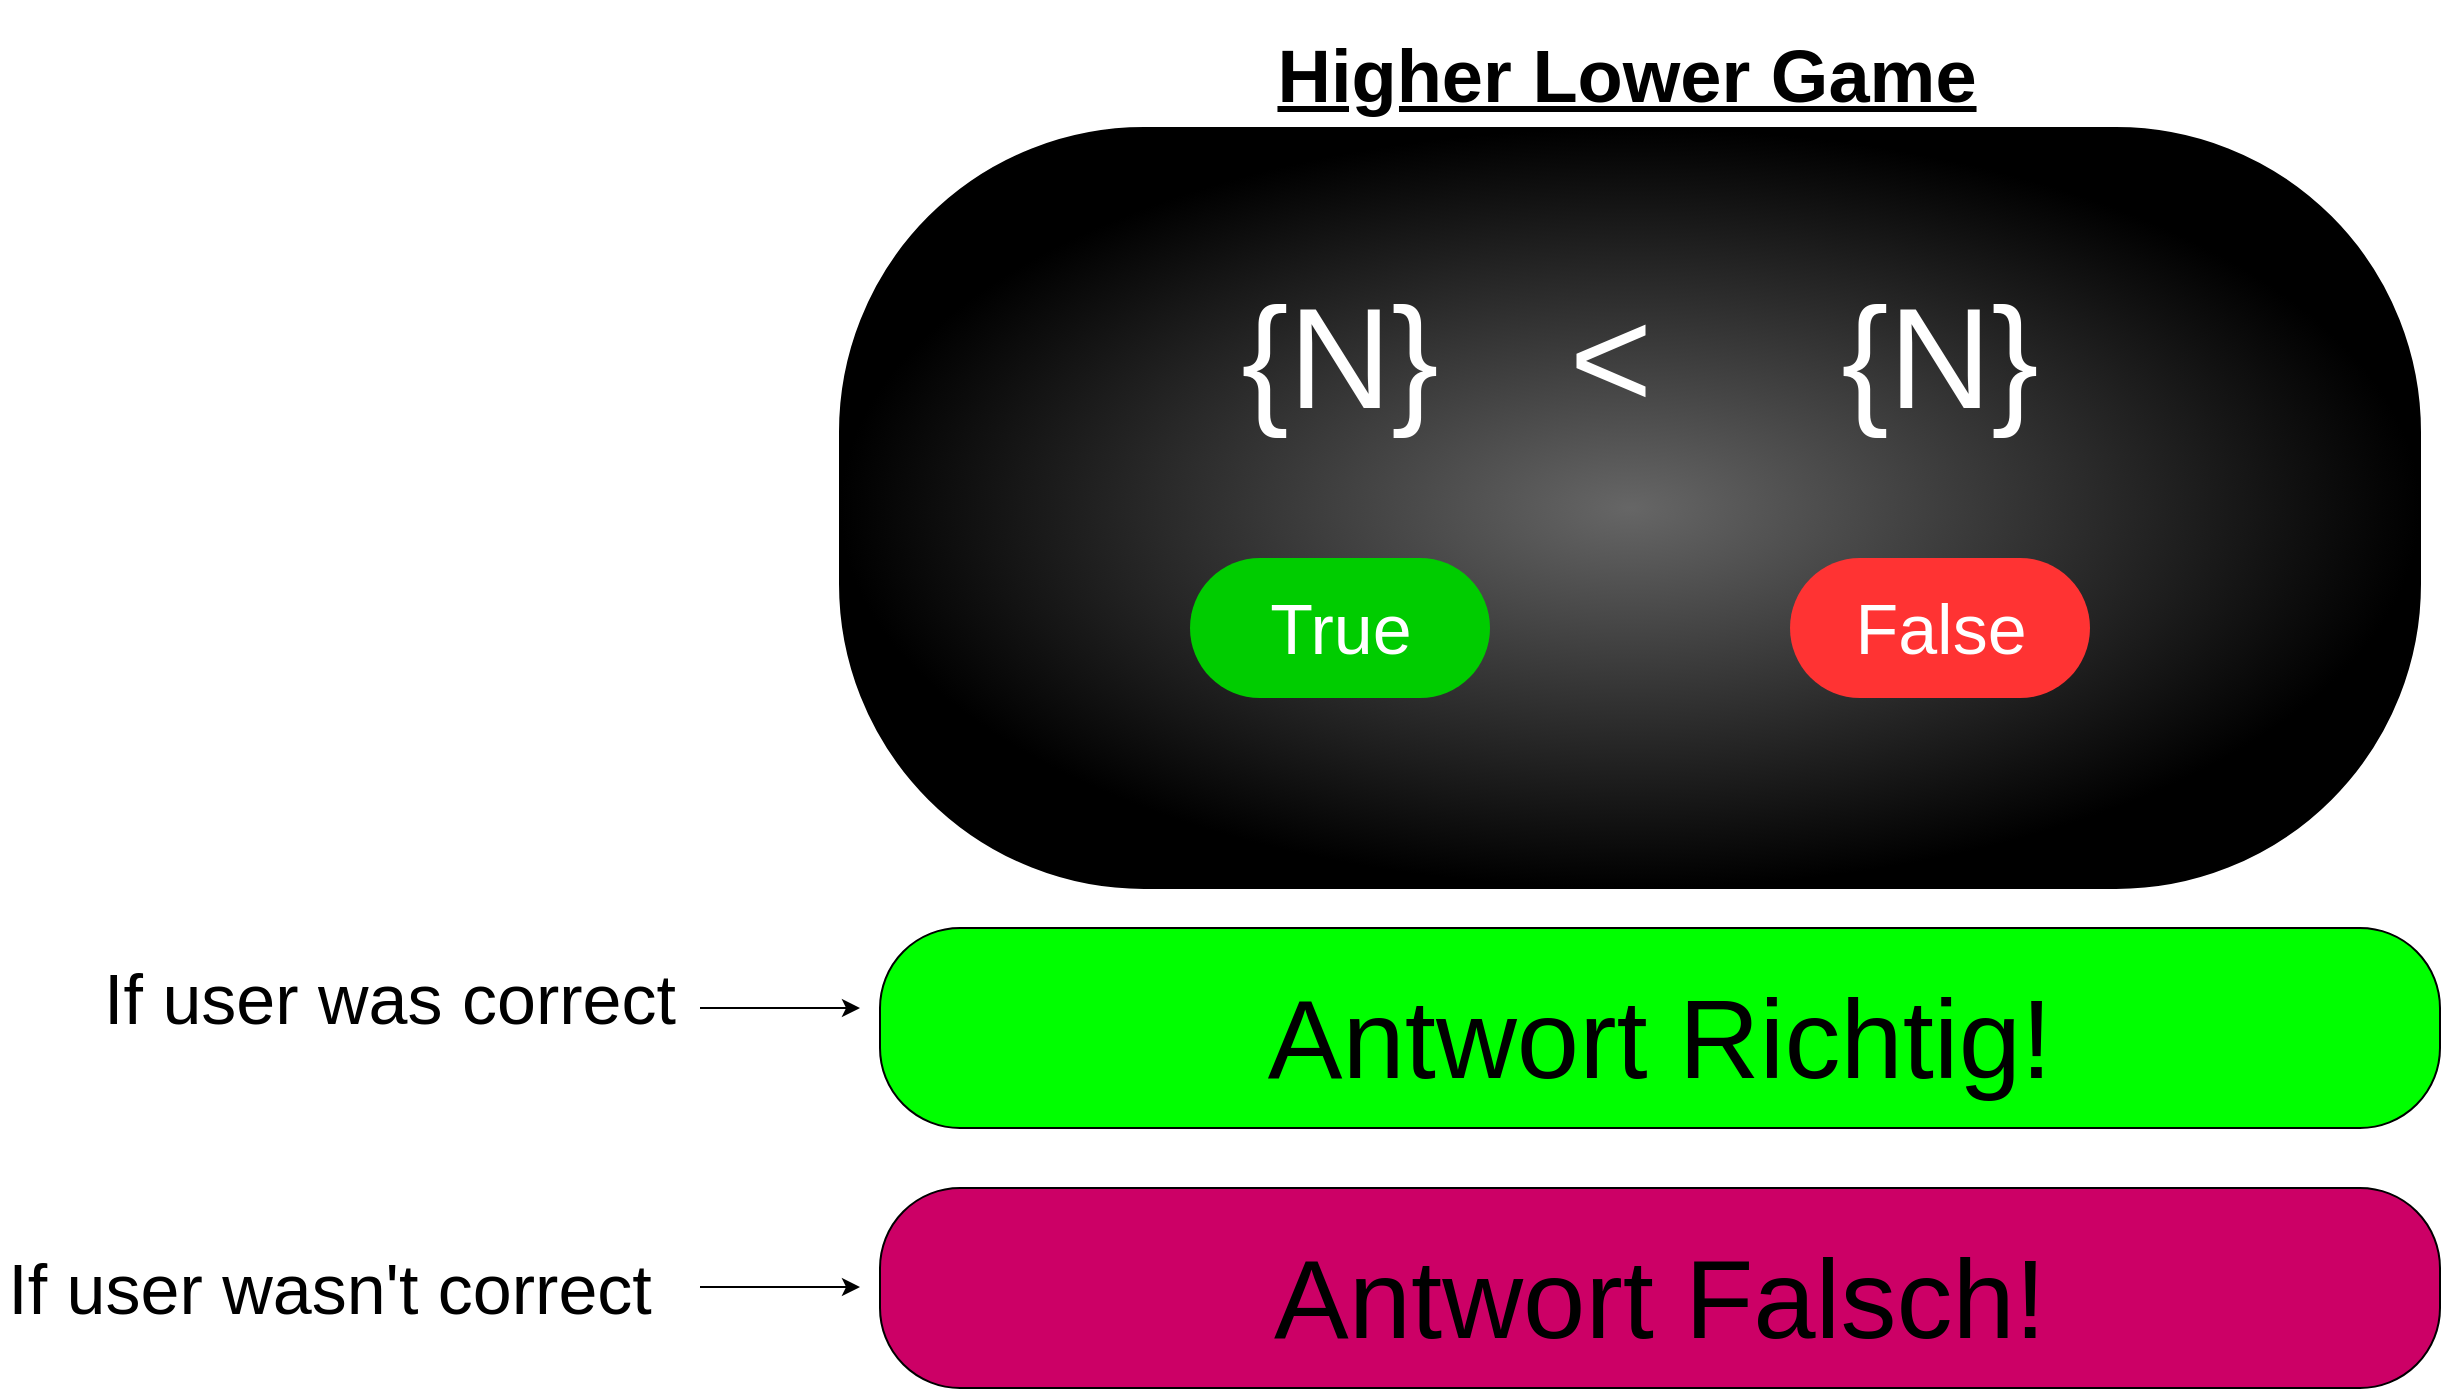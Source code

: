 <mxfile version="20.2.0" type="device"><diagram id="B1LMehN33y7jSYdXOBWG" name="Seite-1"><mxGraphModel dx="2249" dy="762" grid="1" gridSize="10" guides="1" tooltips="1" connect="1" arrows="1" fold="1" page="1" pageScale="1" pageWidth="827" pageHeight="1169" math="0" shadow="0"><root><mxCell id="0"/><mxCell id="1" parent="0"/><mxCell id="W3Tl_R7YQ5vY_GUjFbDB-7" value="" style="rounded=1;whiteSpace=wrap;html=1;fontSize=71;arcSize=40;fillColor=#666666;fillStyle=auto;gradientColor=#000000;gradientDirection=radial;" vertex="1" parent="1"><mxGeometry x="20" y="120" width="790" height="380" as="geometry"/></mxCell><mxCell id="W3Tl_R7YQ5vY_GUjFbDB-1" value="&lt;h1&gt;&lt;font style=&quot;font-size: 37px;&quot;&gt;&lt;u&gt;Higher Lower Game&lt;/u&gt;&lt;/font&gt;&lt;/h1&gt;" style="text;html=1;strokeColor=none;fillColor=none;align=center;verticalAlign=middle;whiteSpace=wrap;rounded=0;" vertex="1" parent="1"><mxGeometry x="233" y="80" width="361" height="30" as="geometry"/></mxCell><mxCell id="W3Tl_R7YQ5vY_GUjFbDB-2" value="&lt;font color=&quot;#ffffff&quot; style=&quot;font-size: 71px;&quot;&gt;{N}&lt;/font&gt;" style="text;html=1;strokeColor=none;fillColor=none;align=center;verticalAlign=middle;whiteSpace=wrap;rounded=0;fontSize=37;" vertex="1" parent="1"><mxGeometry x="240" y="220" width="60" height="30" as="geometry"/></mxCell><mxCell id="W3Tl_R7YQ5vY_GUjFbDB-3" value="&lt;font color=&quot;#ffffff&quot; style=&quot;font-size: 71px;&quot;&gt;&amp;lt;&lt;/font&gt;" style="text;html=1;align=center;verticalAlign=middle;resizable=0;points=[];autosize=1;strokeColor=none;fillColor=none;fontSize=37;" vertex="1" parent="1"><mxGeometry x="375" y="185" width="60" height="100" as="geometry"/></mxCell><mxCell id="W3Tl_R7YQ5vY_GUjFbDB-5" value="&lt;font color=&quot;#ffffff&quot; style=&quot;font-size: 71px;&quot;&gt;{N}&lt;/font&gt;" style="text;html=1;strokeColor=none;fillColor=none;align=center;verticalAlign=middle;whiteSpace=wrap;rounded=0;fontSize=37;" vertex="1" parent="1"><mxGeometry x="540" y="220" width="60" height="30" as="geometry"/></mxCell><mxCell id="W3Tl_R7YQ5vY_GUjFbDB-9" value="&lt;font style=&quot;font-size: 35px;&quot;&gt;True&lt;/font&gt;" style="rounded=1;fillColor=#00CC00;strokeColor=none;html=1;fontColor=#ffffff;align=center;verticalAlign=middle;fontStyle=0;fontSize=12;sketch=0;arcSize=50;" vertex="1" parent="1"><mxGeometry x="195" y="335" width="150" height="70" as="geometry"/></mxCell><mxCell id="W3Tl_R7YQ5vY_GUjFbDB-10" value="&lt;font style=&quot;font-size: 35px;&quot;&gt;False&lt;/font&gt;" style="rounded=1;fillColor=#FF3333;strokeColor=none;html=1;fontColor=#ffffff;align=center;verticalAlign=middle;fontStyle=0;fontSize=12;sketch=0;arcSize=50;" vertex="1" parent="1"><mxGeometry x="495" y="335" width="150" height="70" as="geometry"/></mxCell><mxCell id="W3Tl_R7YQ5vY_GUjFbDB-11" value="&lt;font style=&quot;font-size: 56px;&quot;&gt;Antwort Falsch!&lt;/font&gt;" style="rounded=1;whiteSpace=wrap;html=1;fontSize=71;arcSize=40;fillColor=#CC0066;fillStyle=auto;gradientColor=none;gradientDirection=radial;" vertex="1" parent="1"><mxGeometry x="40" y="650" width="780" height="100" as="geometry"/></mxCell><mxCell id="W3Tl_R7YQ5vY_GUjFbDB-12" value="&lt;font color=&quot;#000000&quot;&gt;If user was correct&lt;/font&gt;" style="text;html=1;strokeColor=none;fillColor=none;align=center;verticalAlign=middle;whiteSpace=wrap;rounded=0;fillStyle=auto;fontSize=35;fontColor=#FFFFFF;" vertex="1" parent="1"><mxGeometry x="-350" y="540" width="290" height="30" as="geometry"/></mxCell><mxCell id="W3Tl_R7YQ5vY_GUjFbDB-14" value="" style="endArrow=classic;html=1;rounded=0;fontSize=35;fontColor=#000000;" edge="1" parent="1"><mxGeometry width="50" height="50" relative="1" as="geometry"><mxPoint x="-50" y="560" as="sourcePoint"/><mxPoint x="30" y="560" as="targetPoint"/></mxGeometry></mxCell><mxCell id="W3Tl_R7YQ5vY_GUjFbDB-15" value="&lt;font style=&quot;font-size: 56px;&quot;&gt;Antwort Richtig!&lt;/font&gt;" style="rounded=1;whiteSpace=wrap;html=1;fontSize=71;arcSize=40;fillColor=#00FF00;fillStyle=auto;gradientColor=none;gradientDirection=radial;" vertex="1" parent="1"><mxGeometry x="40" y="520" width="780" height="100" as="geometry"/></mxCell><mxCell id="W3Tl_R7YQ5vY_GUjFbDB-16" value="&lt;font color=&quot;#000000&quot;&gt;If user wasn't correct&lt;/font&gt;" style="text;html=1;strokeColor=none;fillColor=none;align=center;verticalAlign=middle;whiteSpace=wrap;rounded=0;fillStyle=auto;fontSize=35;fontColor=#FFFFFF;" vertex="1" parent="1"><mxGeometry x="-400" y="685" width="330" height="30" as="geometry"/></mxCell><mxCell id="W3Tl_R7YQ5vY_GUjFbDB-17" value="" style="endArrow=classic;html=1;rounded=0;fontSize=35;fontColor=#000000;" edge="1" parent="1"><mxGeometry width="50" height="50" relative="1" as="geometry"><mxPoint x="-50" y="699.5" as="sourcePoint"/><mxPoint x="30" y="699.5" as="targetPoint"/></mxGeometry></mxCell></root></mxGraphModel></diagram></mxfile>